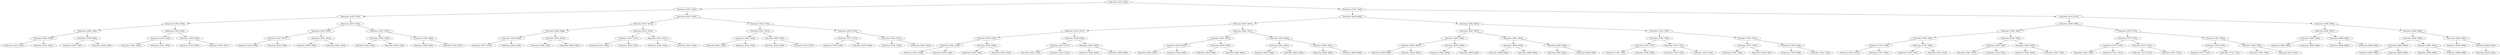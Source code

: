 digraph G{
293509718 [label="Node{data=[5543, 5543]}"]
293509718 -> 564971626
564971626 [label="Node{data=[3974, 3974]}"]
564971626 -> 1144527317
1144527317 [label="Node{data=[3550, 3550]}"]
1144527317 -> 1180307997
1180307997 [label="Node{data=[3500, 3500]}"]
1180307997 -> 596872362
596872362 [label="Node{data=[3496, 3496]}"]
596872362 -> 1681649450
1681649450 [label="Node{data=[3466, 3466]}"]
1681649450 -> 1615443145
1615443145 [label="Node{data=[3421, 3421]}"]
1681649450 -> 1989511207
1989511207 [label="Node{data=[3495, 3495]}"]
596872362 -> 1230810243
1230810243 [label="Node{data=[3498, 3498]}"]
1230810243 -> 1915050045
1915050045 [label="Node{data=[3497, 3497]}"]
1230810243 -> 1608992076
1608992076 [label="Node{data=[3499, 3499]}"]
1180307997 -> 99166759
99166759 [label="Node{data=[3504, 3504]}"]
99166759 -> 696104621
696104621 [label="Node{data=[3502, 3502]}"]
696104621 -> 1908533007
1908533007 [label="Node{data=[3501, 3501]}"]
696104621 -> 342425950
342425950 [label="Node{data=[3503, 3503]}"]
99166759 -> 1478339046
1478339046 [label="Node{data=[3506, 3506]}"]
1478339046 -> 470918294
470918294 [label="Node{data=[3505, 3505]}"]
1478339046 -> 1654047108
1654047108 [label="Node{data=[3547, 3547]}"]
1144527317 -> 1051287417
1051287417 [label="Node{data=[3843, 3843]}"]
1051287417 -> 198087635
198087635 [label="Node{data=[3839, 3839]}"]
198087635 -> 443200296
443200296 [label="Node{data=[3837, 3837]}"]
443200296 -> 1311038208
1311038208 [label="Node{data=[3836, 3836]}"]
443200296 -> 973215530
973215530 [label="Node{data=[3838, 3838]}"]
198087635 -> 1160596402
1160596402 [label="Node{data=[3841, 3841]}"]
1160596402 -> 168903628
168903628 [label="Node{data=[3840, 3840]}"]
1160596402 -> 1652913493
1652913493 [label="Node{data=[3842, 3842]}"]
1051287417 -> 1209308520
1209308520 [label="Node{data=[3847, 3847]}"]
1209308520 -> 1732978435
1732978435 [label="Node{data=[3845, 3845]}"]
1732978435 -> 1732515589
1732515589 [label="Node{data=[3844, 3844]}"]
1732978435 -> 782432613
782432613 [label="Node{data=[3846, 3846]}"]
1209308520 -> 1114740236
1114740236 [label="Node{data=[3849, 3849]}"]
1114740236 -> 2092749438
2092749438 [label="Node{data=[3848, 3848]}"]
1114740236 -> 998706899
998706899 [label="Node{data=[3914, 3914]}"]
564971626 -> 47690007
47690007 [label="Node{data=[5023, 5023]}"]
47690007 -> 1289258679
1289258679 [label="Node{data=[5015, 5015]}"]
1289258679 -> 1458410096
1458410096 [label="Node{data=[4288, 4288]}"]
1458410096 -> 1428156392
1428156392 [label="Node{data=[4004, 4004]}"]
1428156392 -> 1795138389
1795138389 [label="Node{data=[3977, 3977]}"]
1428156392 -> 1645903235
1645903235 [label="Node{data=[4248, 4248]}"]
1458410096 -> 1490951586
1490951586 [label="Node{data=[4670, 4670]}"]
1490951586 -> 1922353662
1922353662 [label="Node{data=[4299, 4299]}"]
1490951586 -> 1709586930
1709586930 [label="Node{data=[5008, 5008]}"]
1289258679 -> 1419880104
1419880104 [label="Node{data=[5019, 5019]}"]
1419880104 -> 2092597907
2092597907 [label="Node{data=[5017, 5017]}"]
2092597907 -> 674594755
674594755 [label="Node{data=[5016, 5016]}"]
2092597907 -> 2085153438
2085153438 [label="Node{data=[5018, 5018]}"]
1419880104 -> 621119321
621119321 [label="Node{data=[5021, 5021]}"]
621119321 -> 226703216
226703216 [label="Node{data=[5020, 5020]}"]
621119321 -> 239835748
239835748 [label="Node{data=[5022, 5022]}"]
47690007 -> 904699177
904699177 [label="Node{data=[5535, 5535]}"]
904699177 -> 1020984194
1020984194 [label="Node{data=[5027, 5027]}"]
1020984194 -> 687236062
687236062 [label="Node{data=[5025, 5025]}"]
687236062 -> 2050774046
2050774046 [label="Node{data=[5024, 5024]}"]
687236062 -> 736664485
736664485 [label="Node{data=[5026, 5026]}"]
1020984194 -> 1082487729
1082487729 [label="Node{data=[5065, 5065]}"]
1082487729 -> 1534460140
1534460140 [label="Node{data=[5028, 5028]}"]
1082487729 -> 1139946296
1139946296 [label="Node{data=[5534, 5534]}"]
904699177 -> 749256016
749256016 [label="Node{data=[5539, 5539]}"]
749256016 -> 1205558159
1205558159 [label="Node{data=[5537, 5537]}"]
1205558159 -> 742474488
742474488 [label="Node{data=[5536, 5536]}"]
1205558159 -> 2130235323
2130235323 [label="Node{data=[5538, 5538]}"]
749256016 -> 399752969
399752969 [label="Node{data=[5541, 5541]}"]
399752969 -> 172595551
172595551 [label="Node{data=[5540, 5540]}"]
399752969 -> 750345324
750345324 [label="Node{data=[5542, 5542]}"]
293509718 -> 344247127
344247127 [label="Node{data=[7652, 7652]}"]
344247127 -> 505742649
505742649 [label="Node{data=[6849, 6849]}"]
505742649 -> 1482745027
1482745027 [label="Node{data=[6607, 6607]}"]
1482745027 -> 1054644639
1054644639 [label="Node{data=[5551, 5551]}"]
1054644639 -> 212874080
212874080 [label="Node{data=[5547, 5547]}"]
212874080 -> 982180610
982180610 [label="Node{data=[5545, 5545]}"]
982180610 -> 1695764076
1695764076 [label="Node{data=[5544, 5544]}"]
982180610 -> 1071199024
1071199024 [label="Node{data=[5546, 5546]}"]
212874080 -> 855587992
855587992 [label="Node{data=[5549, 5549]}"]
855587992 -> 1602243382
1602243382 [label="Node{data=[5548, 5548]}"]
855587992 -> 538906244
538906244 [label="Node{data=[5550, 5550]}"]
1054644639 -> 1445587204
1445587204 [label="Node{data=[6248, 6248]}"]
1445587204 -> 494474405
494474405 [label="Node{data=[6141, 6141]}"]
494474405 -> 1090332103
1090332103 [label="Node{data=[5552, 5552]}"]
494474405 -> 416184434
416184434 [label="Node{data=[6232, 6232]}"]
1445587204 -> 20366246
20366246 [label="Node{data=[6305, 6305]}"]
20366246 -> 1421812505
1421812505 [label="Node{data=[6292, 6292]}"]
20366246 -> 2101733204
2101733204 [label="Node{data=[6599, 6599]}"]
1482745027 -> 379784550
379784550 [label="Node{data=[6841, 6841]}"]
379784550 -> 557828071
557828071 [label="Node{data=[6837, 6837]}"]
557828071 -> 204836658
204836658 [label="Node{data=[6835, 6835]}"]
204836658 -> 1578673831
1578673831 [label="Node{data=[6834, 6834]}"]
204836658 -> 1348356159
1348356159 [label="Node{data=[6836, 6836]}"]
557828071 -> 260160812
260160812 [label="Node{data=[6839, 6839]}"]
260160812 -> 804126705
804126705 [label="Node{data=[6838, 6838]}"]
260160812 -> 886790453
886790453 [label="Node{data=[6840, 6840]}"]
379784550 -> 375840801
375840801 [label="Node{data=[6845, 6845]}"]
375840801 -> 344741660
344741660 [label="Node{data=[6843, 6843]}"]
344741660 -> 1415454731
1415454731 [label="Node{data=[6842, 6842]}"]
344741660 -> 975358276
975358276 [label="Node{data=[6844, 6844]}"]
375840801 -> 459555273
459555273 [label="Node{data=[6847, 6847]}"]
459555273 -> 1839644942
1839644942 [label="Node{data=[6846, 6846]}"]
459555273 -> 1214118601
1214118601 [label="Node{data=[6848, 6848]}"]
505742649 -> 1679389295
1679389295 [label="Node{data=[6882, 6882]}"]
1679389295 -> 1565138220
1565138220 [label="Node{data=[6857, 6857]}"]
1565138220 -> 104794426
104794426 [label="Node{data=[6853, 6853]}"]
104794426 -> 554901638
554901638 [label="Node{data=[6851, 6851]}"]
554901638 -> 238462145
238462145 [label="Node{data=[6850, 6850]}"]
554901638 -> 60320598
60320598 [label="Node{data=[6852, 6852]}"]
104794426 -> 2106643654
2106643654 [label="Node{data=[6855, 6855]}"]
2106643654 -> 1161809122
1161809122 [label="Node{data=[6854, 6854]}"]
2106643654 -> 2115270696
2115270696 [label="Node{data=[6856, 6856]}"]
1565138220 -> 1050046055
1050046055 [label="Node{data=[6861, 6861]}"]
1050046055 -> 1172028311
1172028311 [label="Node{data=[6859, 6859]}"]
1172028311 -> 2117613330
2117613330 [label="Node{data=[6858, 6858]}"]
1172028311 -> 590398917
590398917 [label="Node{data=[6860, 6860]}"]
1050046055 -> 777548434
777548434 [label="Node{data=[6863, 6863]}"]
777548434 -> 919036877
919036877 [label="Node{data=[6862, 6862]}"]
777548434 -> 158876320
158876320 [label="Node{data=[6864, 6864]}"]
1679389295 -> 751022247
751022247 [label="Node{data=[7503, 7503]}"]
751022247 -> 1096977231
1096977231 [label="Node{data=[7499, 7499]}"]
1096977231 -> 1287012773
1287012773 [label="Node{data=[7497, 7497]}"]
1287012773 -> 118519761
118519761 [label="Node{data=[7329, 7329]}"]
1287012773 -> 921155868
921155868 [label="Node{data=[7498, 7498]}"]
1096977231 -> 1661625468
1661625468 [label="Node{data=[7501, 7501]}"]
1661625468 -> 500153041
500153041 [label="Node{data=[7500, 7500]}"]
1661625468 -> 434497606
434497606 [label="Node{data=[7502, 7502]}"]
751022247 -> 306285887
306285887 [label="Node{data=[7507, 7507]}"]
306285887 -> 576201359
576201359 [label="Node{data=[7505, 7505]}"]
576201359 -> 1109462311
1109462311 [label="Node{data=[7504, 7504]}"]
576201359 -> 1949334269
1949334269 [label="Node{data=[7506, 7506]}"]
306285887 -> 1778792753
1778792753 [label="Node{data=[7650, 7650]}"]
1778792753 -> 162083492
162083492 [label="Node{data=[7508, 7508]}"]
1778792753 -> 1135300227
1135300227 [label="Node{data=[7651, 7651]}"]
344247127 -> 876295065
876295065 [label="Node{data=[8132, 8132]}"]
876295065 -> 1865370526
1865370526 [label="Node{data=[7668, 7668]}"]
1865370526 -> 793999565
793999565 [label="Node{data=[7660, 7660]}"]
793999565 -> 915793138
915793138 [label="Node{data=[7656, 7656]}"]
915793138 -> 1541385794
1541385794 [label="Node{data=[7654, 7654]}"]
1541385794 -> 1312386332
1312386332 [label="Node{data=[7653, 7653]}"]
1541385794 -> 2056843526
2056843526 [label="Node{data=[7655, 7655]}"]
915793138 -> 1664297171
1664297171 [label="Node{data=[7658, 7658]}"]
1664297171 -> 1161307977
1161307977 [label="Node{data=[7657, 7657]}"]
1664297171 -> 1080882047
1080882047 [label="Node{data=[7659, 7659]}"]
793999565 -> 2101422773
2101422773 [label="Node{data=[7664, 7664]}"]
2101422773 -> 122609790
122609790 [label="Node{data=[7662, 7662]}"]
122609790 -> 63475121
63475121 [label="Node{data=[7661, 7661]}"]
122609790 -> 605577660
605577660 [label="Node{data=[7663, 7663]}"]
2101422773 -> 1350099720
1350099720 [label="Node{data=[7666, 7666]}"]
1350099720 -> 541434985
541434985 [label="Node{data=[7665, 7665]}"]
1350099720 -> 1730613461
1730613461 [label="Node{data=[7667, 7667]}"]
1865370526 -> 5605388
5605388 [label="Node{data=[7676, 7676]}"]
5605388 -> 388123565
388123565 [label="Node{data=[7672, 7672]}"]
388123565 -> 449430476
449430476 [label="Node{data=[7670, 7670]}"]
449430476 -> 1161284088
1161284088 [label="Node{data=[7669, 7669]}"]
449430476 -> 1770925242
1770925242 [label="Node{data=[7671, 7671]}"]
388123565 -> 1827962117
1827962117 [label="Node{data=[7674, 7674]}"]
1827962117 -> 955712756
955712756 [label="Node{data=[7673, 7673]}"]
1827962117 -> 1140089371
1140089371 [label="Node{data=[7675, 7675]}"]
5605388 -> 1527213347
1527213347 [label="Node{data=[7801, 7801]}"]
1527213347 -> 349454099
349454099 [label="Node{data=[7678, 7678]}"]
349454099 -> 335825369
335825369 [label="Node{data=[7677, 7677]}"]
349454099 -> 1954551288
1954551288 [label="Node{data=[7718, 7718]}"]
1527213347 -> 336461886
336461886 [label="Node{data=[7885, 7885]}"]
336461886 -> 563583243
563583243 [label="Node{data=[7830, 7830]}"]
336461886 -> 401299041
401299041 [label="Node{data=[8123, 8123]}"]
876295065 -> 1672523441
1672523441 [label="Node{data=[8991, 8991]}"]
1672523441 -> 123428105
123428105 [label="Node{data=[8987, 8987]}"]
123428105 -> 446288680
446288680 [label="Node{data=[8985, 8985]}"]
446288680 -> 1468847684
1468847684 [label="Node{data=[8982, 8982]}"]
446288680 -> 833568546
833568546 [label="Node{data=[8986, 8986]}"]
123428105 -> 1816235787
1816235787 [label="Node{data=[8989, 8989]}"]
1816235787 -> 949289272
949289272 [label="Node{data=[8988, 8988]}"]
1816235787 -> 161140376
161140376 [label="Node{data=[8990, 8990]}"]
1672523441 -> 1090827942
1090827942 [label="Node{data=[8999, 8999]}"]
1090827942 -> 568148058
568148058 [label="Node{data=[8995, 8995]}"]
568148058 -> 835787160
835787160 [label="Node{data=[8993, 8993]}"]
835787160 -> 1860235060
1860235060 [label="Node{data=[8992, 8992]}"]
835787160 -> 179688904
179688904 [label="Node{data=[8994, 8994]}"]
568148058 -> 1101106004
1101106004 [label="Node{data=[8997, 8997]}"]
1101106004 -> 2022000417
2022000417 [label="Node{data=[8996, 8996]}"]
1101106004 -> 292920906
292920906 [label="Node{data=[8998, 8998]}"]
1090827942 -> 894046777
894046777 [label="Node{data=[9001, 9001]}"]
894046777 -> 2029831407
2029831407 [label="Node{data=[9000, 9000]}"]
894046777 -> 705837214
705837214 [label="Node{data=[9002, 9002]}"]
705837214 -> 388527192
388527192 [label="Node{data=[9038, 9038]}"]
}
